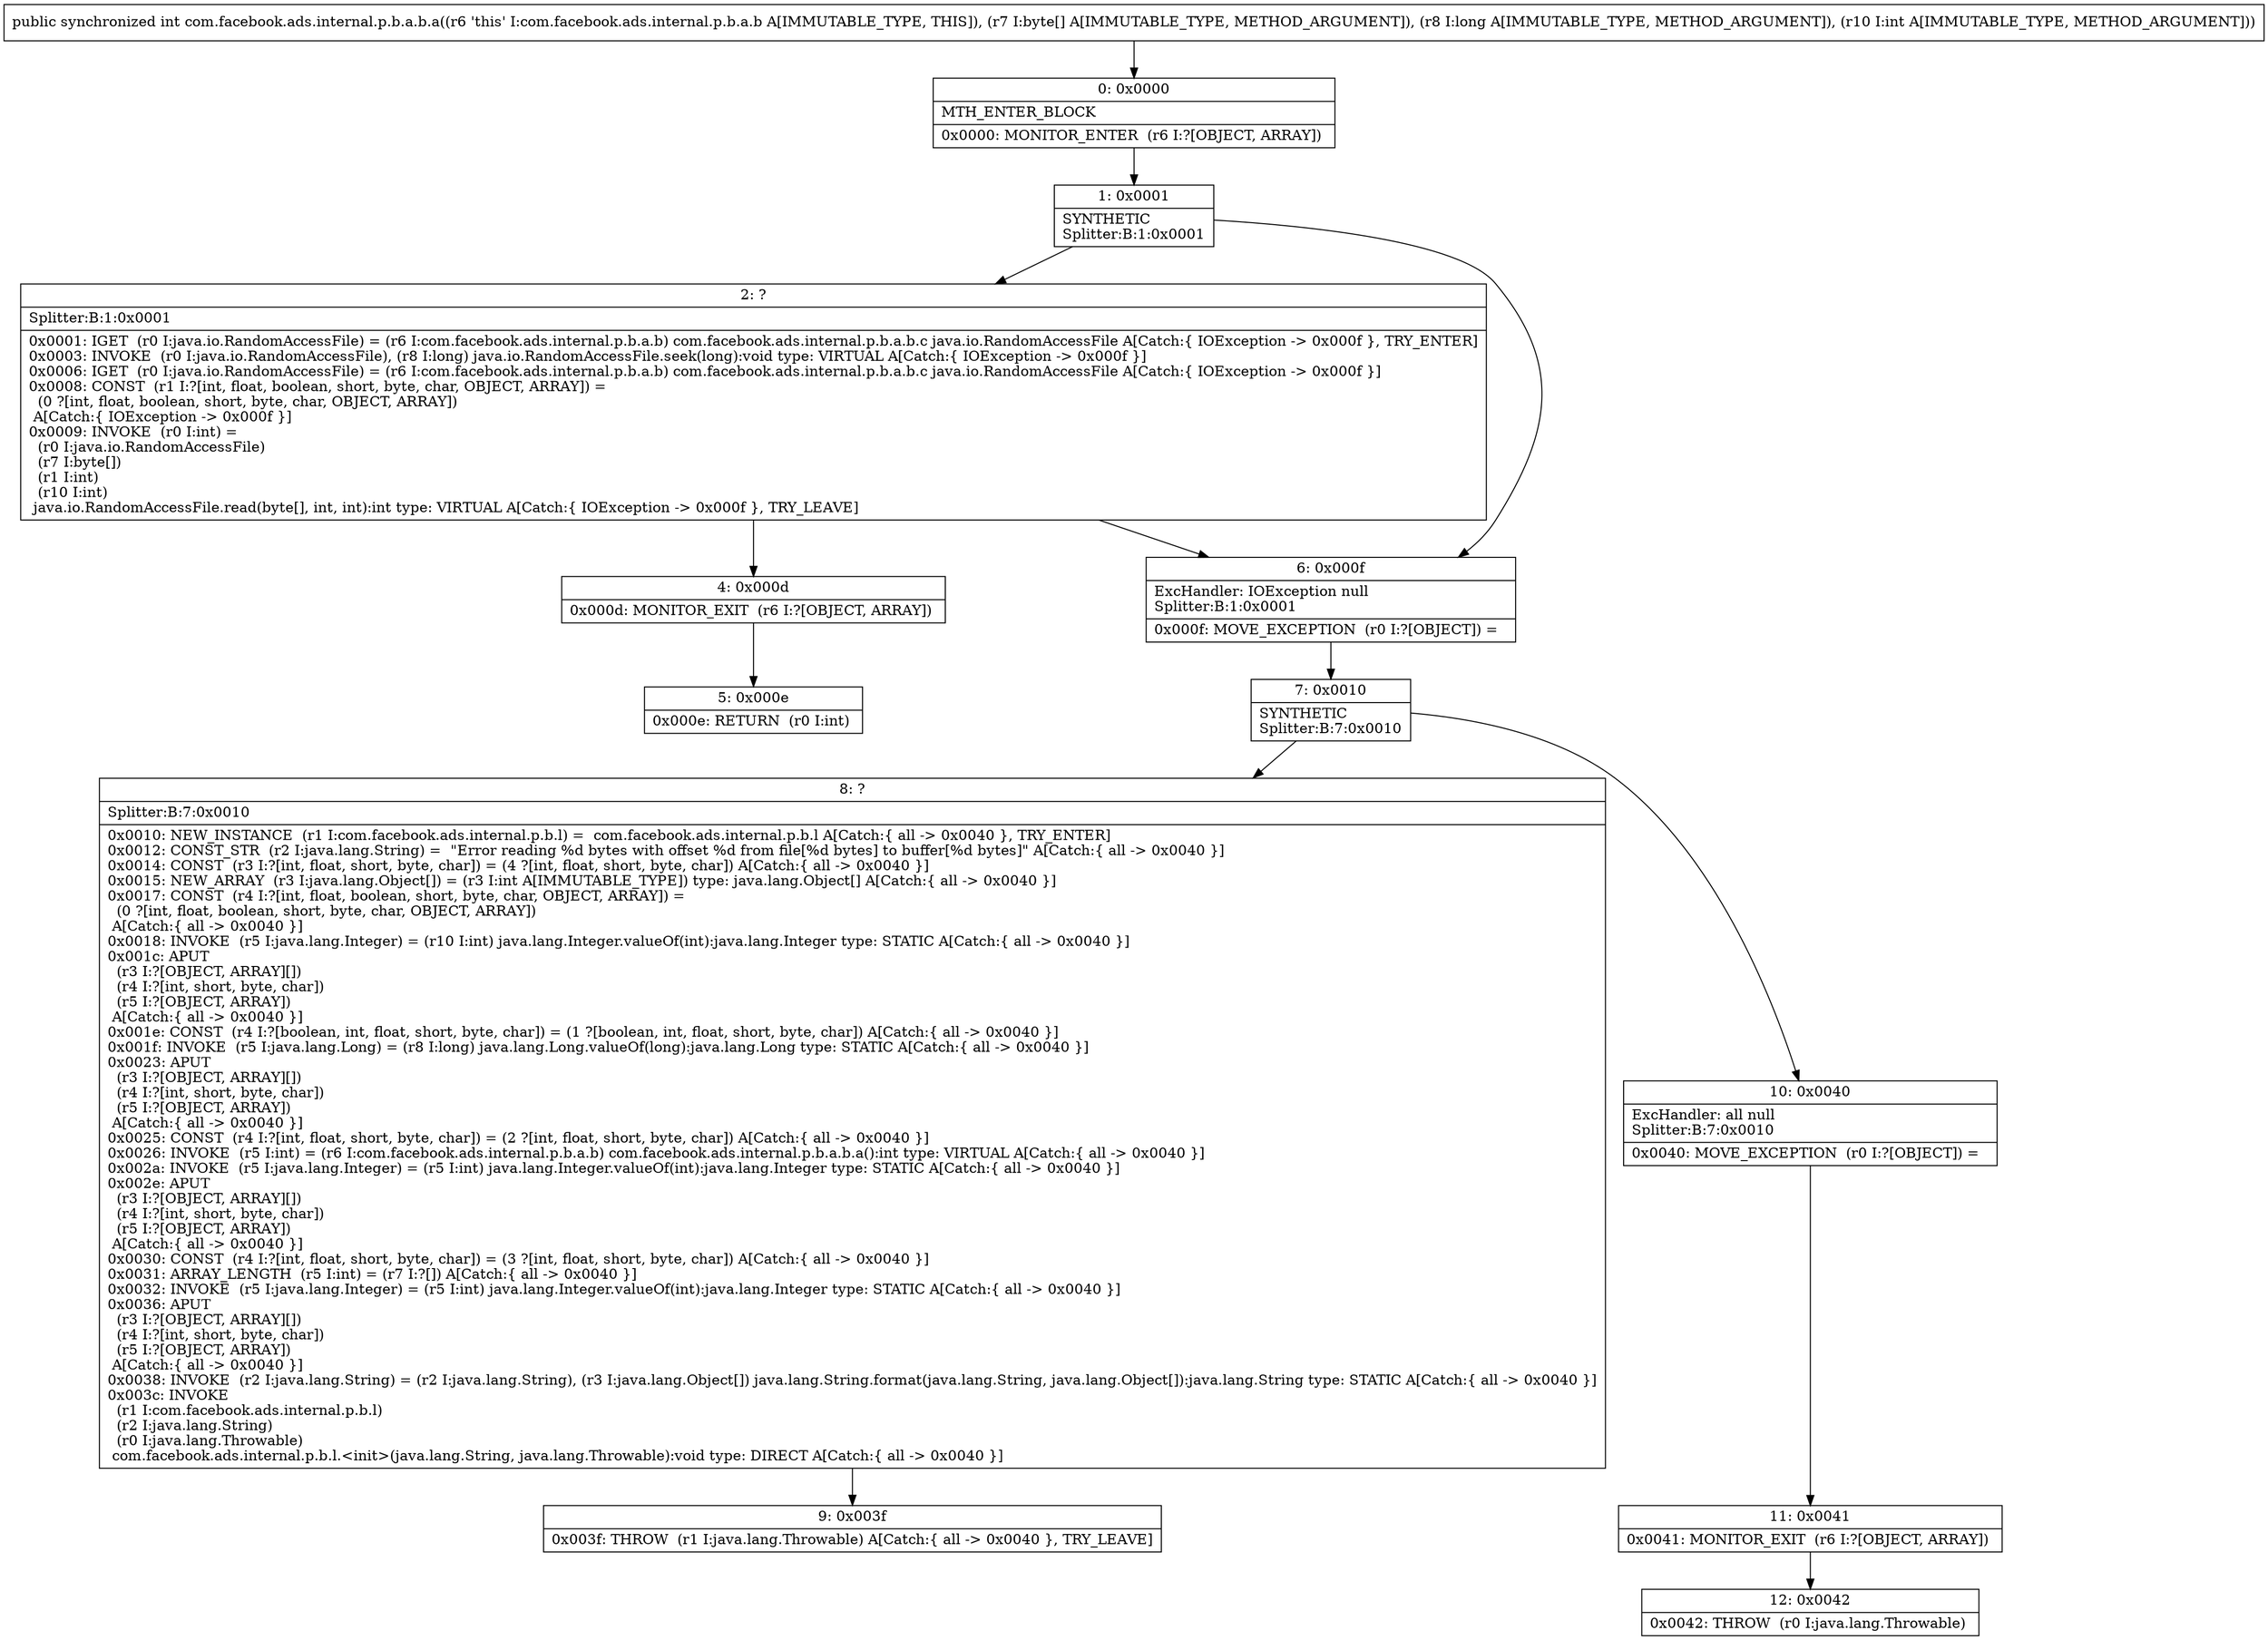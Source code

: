 digraph "CFG forcom.facebook.ads.internal.p.b.a.b.a([BJI)I" {
Node_0 [shape=record,label="{0\:\ 0x0000|MTH_ENTER_BLOCK\l|0x0000: MONITOR_ENTER  (r6 I:?[OBJECT, ARRAY]) \l}"];
Node_1 [shape=record,label="{1\:\ 0x0001|SYNTHETIC\lSplitter:B:1:0x0001\l}"];
Node_2 [shape=record,label="{2\:\ ?|Splitter:B:1:0x0001\l|0x0001: IGET  (r0 I:java.io.RandomAccessFile) = (r6 I:com.facebook.ads.internal.p.b.a.b) com.facebook.ads.internal.p.b.a.b.c java.io.RandomAccessFile A[Catch:\{ IOException \-\> 0x000f \}, TRY_ENTER]\l0x0003: INVOKE  (r0 I:java.io.RandomAccessFile), (r8 I:long) java.io.RandomAccessFile.seek(long):void type: VIRTUAL A[Catch:\{ IOException \-\> 0x000f \}]\l0x0006: IGET  (r0 I:java.io.RandomAccessFile) = (r6 I:com.facebook.ads.internal.p.b.a.b) com.facebook.ads.internal.p.b.a.b.c java.io.RandomAccessFile A[Catch:\{ IOException \-\> 0x000f \}]\l0x0008: CONST  (r1 I:?[int, float, boolean, short, byte, char, OBJECT, ARRAY]) = \l  (0 ?[int, float, boolean, short, byte, char, OBJECT, ARRAY])\l A[Catch:\{ IOException \-\> 0x000f \}]\l0x0009: INVOKE  (r0 I:int) = \l  (r0 I:java.io.RandomAccessFile)\l  (r7 I:byte[])\l  (r1 I:int)\l  (r10 I:int)\l java.io.RandomAccessFile.read(byte[], int, int):int type: VIRTUAL A[Catch:\{ IOException \-\> 0x000f \}, TRY_LEAVE]\l}"];
Node_4 [shape=record,label="{4\:\ 0x000d|0x000d: MONITOR_EXIT  (r6 I:?[OBJECT, ARRAY]) \l}"];
Node_5 [shape=record,label="{5\:\ 0x000e|0x000e: RETURN  (r0 I:int) \l}"];
Node_6 [shape=record,label="{6\:\ 0x000f|ExcHandler: IOException null\lSplitter:B:1:0x0001\l|0x000f: MOVE_EXCEPTION  (r0 I:?[OBJECT]) =  \l}"];
Node_7 [shape=record,label="{7\:\ 0x0010|SYNTHETIC\lSplitter:B:7:0x0010\l}"];
Node_8 [shape=record,label="{8\:\ ?|Splitter:B:7:0x0010\l|0x0010: NEW_INSTANCE  (r1 I:com.facebook.ads.internal.p.b.l) =  com.facebook.ads.internal.p.b.l A[Catch:\{ all \-\> 0x0040 \}, TRY_ENTER]\l0x0012: CONST_STR  (r2 I:java.lang.String) =  \"Error reading %d bytes with offset %d from file[%d bytes] to buffer[%d bytes]\" A[Catch:\{ all \-\> 0x0040 \}]\l0x0014: CONST  (r3 I:?[int, float, short, byte, char]) = (4 ?[int, float, short, byte, char]) A[Catch:\{ all \-\> 0x0040 \}]\l0x0015: NEW_ARRAY  (r3 I:java.lang.Object[]) = (r3 I:int A[IMMUTABLE_TYPE]) type: java.lang.Object[] A[Catch:\{ all \-\> 0x0040 \}]\l0x0017: CONST  (r4 I:?[int, float, boolean, short, byte, char, OBJECT, ARRAY]) = \l  (0 ?[int, float, boolean, short, byte, char, OBJECT, ARRAY])\l A[Catch:\{ all \-\> 0x0040 \}]\l0x0018: INVOKE  (r5 I:java.lang.Integer) = (r10 I:int) java.lang.Integer.valueOf(int):java.lang.Integer type: STATIC A[Catch:\{ all \-\> 0x0040 \}]\l0x001c: APUT  \l  (r3 I:?[OBJECT, ARRAY][])\l  (r4 I:?[int, short, byte, char])\l  (r5 I:?[OBJECT, ARRAY])\l A[Catch:\{ all \-\> 0x0040 \}]\l0x001e: CONST  (r4 I:?[boolean, int, float, short, byte, char]) = (1 ?[boolean, int, float, short, byte, char]) A[Catch:\{ all \-\> 0x0040 \}]\l0x001f: INVOKE  (r5 I:java.lang.Long) = (r8 I:long) java.lang.Long.valueOf(long):java.lang.Long type: STATIC A[Catch:\{ all \-\> 0x0040 \}]\l0x0023: APUT  \l  (r3 I:?[OBJECT, ARRAY][])\l  (r4 I:?[int, short, byte, char])\l  (r5 I:?[OBJECT, ARRAY])\l A[Catch:\{ all \-\> 0x0040 \}]\l0x0025: CONST  (r4 I:?[int, float, short, byte, char]) = (2 ?[int, float, short, byte, char]) A[Catch:\{ all \-\> 0x0040 \}]\l0x0026: INVOKE  (r5 I:int) = (r6 I:com.facebook.ads.internal.p.b.a.b) com.facebook.ads.internal.p.b.a.b.a():int type: VIRTUAL A[Catch:\{ all \-\> 0x0040 \}]\l0x002a: INVOKE  (r5 I:java.lang.Integer) = (r5 I:int) java.lang.Integer.valueOf(int):java.lang.Integer type: STATIC A[Catch:\{ all \-\> 0x0040 \}]\l0x002e: APUT  \l  (r3 I:?[OBJECT, ARRAY][])\l  (r4 I:?[int, short, byte, char])\l  (r5 I:?[OBJECT, ARRAY])\l A[Catch:\{ all \-\> 0x0040 \}]\l0x0030: CONST  (r4 I:?[int, float, short, byte, char]) = (3 ?[int, float, short, byte, char]) A[Catch:\{ all \-\> 0x0040 \}]\l0x0031: ARRAY_LENGTH  (r5 I:int) = (r7 I:?[]) A[Catch:\{ all \-\> 0x0040 \}]\l0x0032: INVOKE  (r5 I:java.lang.Integer) = (r5 I:int) java.lang.Integer.valueOf(int):java.lang.Integer type: STATIC A[Catch:\{ all \-\> 0x0040 \}]\l0x0036: APUT  \l  (r3 I:?[OBJECT, ARRAY][])\l  (r4 I:?[int, short, byte, char])\l  (r5 I:?[OBJECT, ARRAY])\l A[Catch:\{ all \-\> 0x0040 \}]\l0x0038: INVOKE  (r2 I:java.lang.String) = (r2 I:java.lang.String), (r3 I:java.lang.Object[]) java.lang.String.format(java.lang.String, java.lang.Object[]):java.lang.String type: STATIC A[Catch:\{ all \-\> 0x0040 \}]\l0x003c: INVOKE  \l  (r1 I:com.facebook.ads.internal.p.b.l)\l  (r2 I:java.lang.String)\l  (r0 I:java.lang.Throwable)\l com.facebook.ads.internal.p.b.l.\<init\>(java.lang.String, java.lang.Throwable):void type: DIRECT A[Catch:\{ all \-\> 0x0040 \}]\l}"];
Node_9 [shape=record,label="{9\:\ 0x003f|0x003f: THROW  (r1 I:java.lang.Throwable) A[Catch:\{ all \-\> 0x0040 \}, TRY_LEAVE]\l}"];
Node_10 [shape=record,label="{10\:\ 0x0040|ExcHandler: all null\lSplitter:B:7:0x0010\l|0x0040: MOVE_EXCEPTION  (r0 I:?[OBJECT]) =  \l}"];
Node_11 [shape=record,label="{11\:\ 0x0041|0x0041: MONITOR_EXIT  (r6 I:?[OBJECT, ARRAY]) \l}"];
Node_12 [shape=record,label="{12\:\ 0x0042|0x0042: THROW  (r0 I:java.lang.Throwable) \l}"];
MethodNode[shape=record,label="{public synchronized int com.facebook.ads.internal.p.b.a.b.a((r6 'this' I:com.facebook.ads.internal.p.b.a.b A[IMMUTABLE_TYPE, THIS]), (r7 I:byte[] A[IMMUTABLE_TYPE, METHOD_ARGUMENT]), (r8 I:long A[IMMUTABLE_TYPE, METHOD_ARGUMENT]), (r10 I:int A[IMMUTABLE_TYPE, METHOD_ARGUMENT])) }"];
MethodNode -> Node_0;
Node_0 -> Node_1;
Node_1 -> Node_2;
Node_1 -> Node_6;
Node_2 -> Node_6;
Node_2 -> Node_4;
Node_4 -> Node_5;
Node_6 -> Node_7;
Node_7 -> Node_8;
Node_7 -> Node_10;
Node_8 -> Node_9;
Node_10 -> Node_11;
Node_11 -> Node_12;
}

